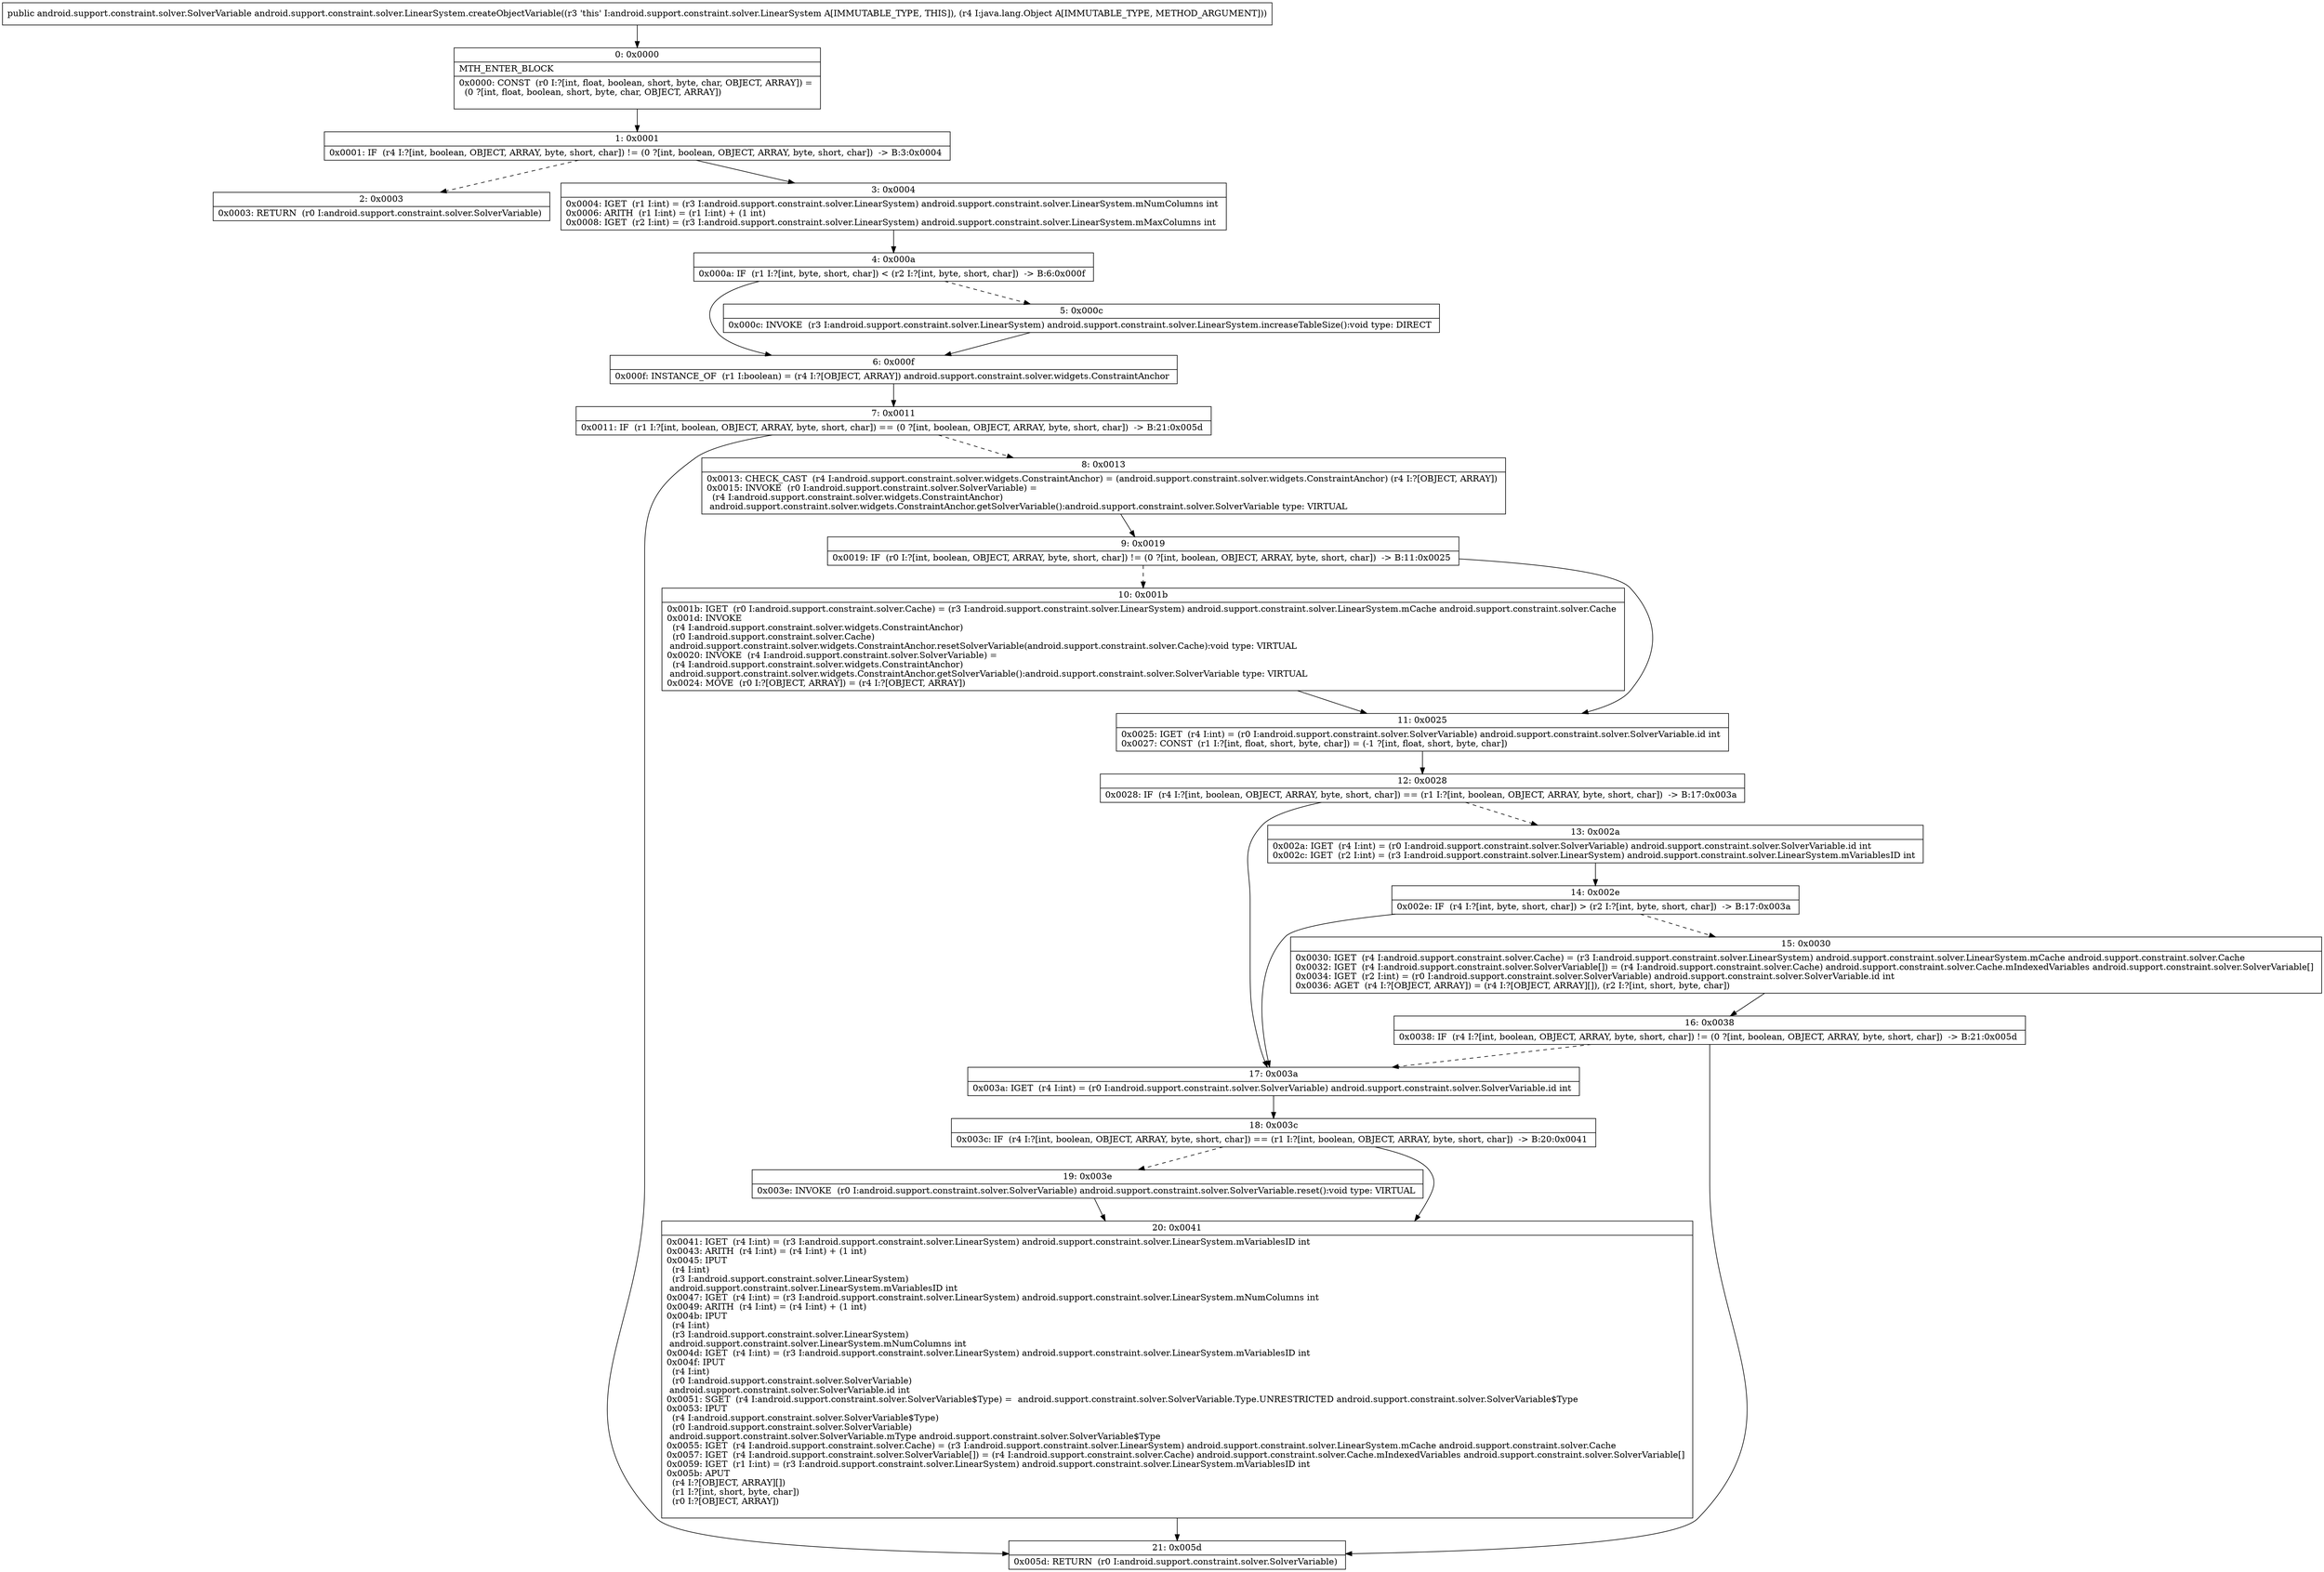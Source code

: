 digraph "CFG forandroid.support.constraint.solver.LinearSystem.createObjectVariable(Ljava\/lang\/Object;)Landroid\/support\/constraint\/solver\/SolverVariable;" {
Node_0 [shape=record,label="{0\:\ 0x0000|MTH_ENTER_BLOCK\l|0x0000: CONST  (r0 I:?[int, float, boolean, short, byte, char, OBJECT, ARRAY]) = \l  (0 ?[int, float, boolean, short, byte, char, OBJECT, ARRAY])\l \l}"];
Node_1 [shape=record,label="{1\:\ 0x0001|0x0001: IF  (r4 I:?[int, boolean, OBJECT, ARRAY, byte, short, char]) != (0 ?[int, boolean, OBJECT, ARRAY, byte, short, char])  \-\> B:3:0x0004 \l}"];
Node_2 [shape=record,label="{2\:\ 0x0003|0x0003: RETURN  (r0 I:android.support.constraint.solver.SolverVariable) \l}"];
Node_3 [shape=record,label="{3\:\ 0x0004|0x0004: IGET  (r1 I:int) = (r3 I:android.support.constraint.solver.LinearSystem) android.support.constraint.solver.LinearSystem.mNumColumns int \l0x0006: ARITH  (r1 I:int) = (r1 I:int) + (1 int) \l0x0008: IGET  (r2 I:int) = (r3 I:android.support.constraint.solver.LinearSystem) android.support.constraint.solver.LinearSystem.mMaxColumns int \l}"];
Node_4 [shape=record,label="{4\:\ 0x000a|0x000a: IF  (r1 I:?[int, byte, short, char]) \< (r2 I:?[int, byte, short, char])  \-\> B:6:0x000f \l}"];
Node_5 [shape=record,label="{5\:\ 0x000c|0x000c: INVOKE  (r3 I:android.support.constraint.solver.LinearSystem) android.support.constraint.solver.LinearSystem.increaseTableSize():void type: DIRECT \l}"];
Node_6 [shape=record,label="{6\:\ 0x000f|0x000f: INSTANCE_OF  (r1 I:boolean) = (r4 I:?[OBJECT, ARRAY]) android.support.constraint.solver.widgets.ConstraintAnchor \l}"];
Node_7 [shape=record,label="{7\:\ 0x0011|0x0011: IF  (r1 I:?[int, boolean, OBJECT, ARRAY, byte, short, char]) == (0 ?[int, boolean, OBJECT, ARRAY, byte, short, char])  \-\> B:21:0x005d \l}"];
Node_8 [shape=record,label="{8\:\ 0x0013|0x0013: CHECK_CAST  (r4 I:android.support.constraint.solver.widgets.ConstraintAnchor) = (android.support.constraint.solver.widgets.ConstraintAnchor) (r4 I:?[OBJECT, ARRAY]) \l0x0015: INVOKE  (r0 I:android.support.constraint.solver.SolverVariable) = \l  (r4 I:android.support.constraint.solver.widgets.ConstraintAnchor)\l android.support.constraint.solver.widgets.ConstraintAnchor.getSolverVariable():android.support.constraint.solver.SolverVariable type: VIRTUAL \l}"];
Node_9 [shape=record,label="{9\:\ 0x0019|0x0019: IF  (r0 I:?[int, boolean, OBJECT, ARRAY, byte, short, char]) != (0 ?[int, boolean, OBJECT, ARRAY, byte, short, char])  \-\> B:11:0x0025 \l}"];
Node_10 [shape=record,label="{10\:\ 0x001b|0x001b: IGET  (r0 I:android.support.constraint.solver.Cache) = (r3 I:android.support.constraint.solver.LinearSystem) android.support.constraint.solver.LinearSystem.mCache android.support.constraint.solver.Cache \l0x001d: INVOKE  \l  (r4 I:android.support.constraint.solver.widgets.ConstraintAnchor)\l  (r0 I:android.support.constraint.solver.Cache)\l android.support.constraint.solver.widgets.ConstraintAnchor.resetSolverVariable(android.support.constraint.solver.Cache):void type: VIRTUAL \l0x0020: INVOKE  (r4 I:android.support.constraint.solver.SolverVariable) = \l  (r4 I:android.support.constraint.solver.widgets.ConstraintAnchor)\l android.support.constraint.solver.widgets.ConstraintAnchor.getSolverVariable():android.support.constraint.solver.SolverVariable type: VIRTUAL \l0x0024: MOVE  (r0 I:?[OBJECT, ARRAY]) = (r4 I:?[OBJECT, ARRAY]) \l}"];
Node_11 [shape=record,label="{11\:\ 0x0025|0x0025: IGET  (r4 I:int) = (r0 I:android.support.constraint.solver.SolverVariable) android.support.constraint.solver.SolverVariable.id int \l0x0027: CONST  (r1 I:?[int, float, short, byte, char]) = (\-1 ?[int, float, short, byte, char]) \l}"];
Node_12 [shape=record,label="{12\:\ 0x0028|0x0028: IF  (r4 I:?[int, boolean, OBJECT, ARRAY, byte, short, char]) == (r1 I:?[int, boolean, OBJECT, ARRAY, byte, short, char])  \-\> B:17:0x003a \l}"];
Node_13 [shape=record,label="{13\:\ 0x002a|0x002a: IGET  (r4 I:int) = (r0 I:android.support.constraint.solver.SolverVariable) android.support.constraint.solver.SolverVariable.id int \l0x002c: IGET  (r2 I:int) = (r3 I:android.support.constraint.solver.LinearSystem) android.support.constraint.solver.LinearSystem.mVariablesID int \l}"];
Node_14 [shape=record,label="{14\:\ 0x002e|0x002e: IF  (r4 I:?[int, byte, short, char]) \> (r2 I:?[int, byte, short, char])  \-\> B:17:0x003a \l}"];
Node_15 [shape=record,label="{15\:\ 0x0030|0x0030: IGET  (r4 I:android.support.constraint.solver.Cache) = (r3 I:android.support.constraint.solver.LinearSystem) android.support.constraint.solver.LinearSystem.mCache android.support.constraint.solver.Cache \l0x0032: IGET  (r4 I:android.support.constraint.solver.SolverVariable[]) = (r4 I:android.support.constraint.solver.Cache) android.support.constraint.solver.Cache.mIndexedVariables android.support.constraint.solver.SolverVariable[] \l0x0034: IGET  (r2 I:int) = (r0 I:android.support.constraint.solver.SolverVariable) android.support.constraint.solver.SolverVariable.id int \l0x0036: AGET  (r4 I:?[OBJECT, ARRAY]) = (r4 I:?[OBJECT, ARRAY][]), (r2 I:?[int, short, byte, char]) \l}"];
Node_16 [shape=record,label="{16\:\ 0x0038|0x0038: IF  (r4 I:?[int, boolean, OBJECT, ARRAY, byte, short, char]) != (0 ?[int, boolean, OBJECT, ARRAY, byte, short, char])  \-\> B:21:0x005d \l}"];
Node_17 [shape=record,label="{17\:\ 0x003a|0x003a: IGET  (r4 I:int) = (r0 I:android.support.constraint.solver.SolverVariable) android.support.constraint.solver.SolverVariable.id int \l}"];
Node_18 [shape=record,label="{18\:\ 0x003c|0x003c: IF  (r4 I:?[int, boolean, OBJECT, ARRAY, byte, short, char]) == (r1 I:?[int, boolean, OBJECT, ARRAY, byte, short, char])  \-\> B:20:0x0041 \l}"];
Node_19 [shape=record,label="{19\:\ 0x003e|0x003e: INVOKE  (r0 I:android.support.constraint.solver.SolverVariable) android.support.constraint.solver.SolverVariable.reset():void type: VIRTUAL \l}"];
Node_20 [shape=record,label="{20\:\ 0x0041|0x0041: IGET  (r4 I:int) = (r3 I:android.support.constraint.solver.LinearSystem) android.support.constraint.solver.LinearSystem.mVariablesID int \l0x0043: ARITH  (r4 I:int) = (r4 I:int) + (1 int) \l0x0045: IPUT  \l  (r4 I:int)\l  (r3 I:android.support.constraint.solver.LinearSystem)\l android.support.constraint.solver.LinearSystem.mVariablesID int \l0x0047: IGET  (r4 I:int) = (r3 I:android.support.constraint.solver.LinearSystem) android.support.constraint.solver.LinearSystem.mNumColumns int \l0x0049: ARITH  (r4 I:int) = (r4 I:int) + (1 int) \l0x004b: IPUT  \l  (r4 I:int)\l  (r3 I:android.support.constraint.solver.LinearSystem)\l android.support.constraint.solver.LinearSystem.mNumColumns int \l0x004d: IGET  (r4 I:int) = (r3 I:android.support.constraint.solver.LinearSystem) android.support.constraint.solver.LinearSystem.mVariablesID int \l0x004f: IPUT  \l  (r4 I:int)\l  (r0 I:android.support.constraint.solver.SolverVariable)\l android.support.constraint.solver.SolverVariable.id int \l0x0051: SGET  (r4 I:android.support.constraint.solver.SolverVariable$Type) =  android.support.constraint.solver.SolverVariable.Type.UNRESTRICTED android.support.constraint.solver.SolverVariable$Type \l0x0053: IPUT  \l  (r4 I:android.support.constraint.solver.SolverVariable$Type)\l  (r0 I:android.support.constraint.solver.SolverVariable)\l android.support.constraint.solver.SolverVariable.mType android.support.constraint.solver.SolverVariable$Type \l0x0055: IGET  (r4 I:android.support.constraint.solver.Cache) = (r3 I:android.support.constraint.solver.LinearSystem) android.support.constraint.solver.LinearSystem.mCache android.support.constraint.solver.Cache \l0x0057: IGET  (r4 I:android.support.constraint.solver.SolverVariable[]) = (r4 I:android.support.constraint.solver.Cache) android.support.constraint.solver.Cache.mIndexedVariables android.support.constraint.solver.SolverVariable[] \l0x0059: IGET  (r1 I:int) = (r3 I:android.support.constraint.solver.LinearSystem) android.support.constraint.solver.LinearSystem.mVariablesID int \l0x005b: APUT  \l  (r4 I:?[OBJECT, ARRAY][])\l  (r1 I:?[int, short, byte, char])\l  (r0 I:?[OBJECT, ARRAY])\l \l}"];
Node_21 [shape=record,label="{21\:\ 0x005d|0x005d: RETURN  (r0 I:android.support.constraint.solver.SolverVariable) \l}"];
MethodNode[shape=record,label="{public android.support.constraint.solver.SolverVariable android.support.constraint.solver.LinearSystem.createObjectVariable((r3 'this' I:android.support.constraint.solver.LinearSystem A[IMMUTABLE_TYPE, THIS]), (r4 I:java.lang.Object A[IMMUTABLE_TYPE, METHOD_ARGUMENT])) }"];
MethodNode -> Node_0;
Node_0 -> Node_1;
Node_1 -> Node_2[style=dashed];
Node_1 -> Node_3;
Node_3 -> Node_4;
Node_4 -> Node_5[style=dashed];
Node_4 -> Node_6;
Node_5 -> Node_6;
Node_6 -> Node_7;
Node_7 -> Node_8[style=dashed];
Node_7 -> Node_21;
Node_8 -> Node_9;
Node_9 -> Node_10[style=dashed];
Node_9 -> Node_11;
Node_10 -> Node_11;
Node_11 -> Node_12;
Node_12 -> Node_13[style=dashed];
Node_12 -> Node_17;
Node_13 -> Node_14;
Node_14 -> Node_15[style=dashed];
Node_14 -> Node_17;
Node_15 -> Node_16;
Node_16 -> Node_17[style=dashed];
Node_16 -> Node_21;
Node_17 -> Node_18;
Node_18 -> Node_19[style=dashed];
Node_18 -> Node_20;
Node_19 -> Node_20;
Node_20 -> Node_21;
}

